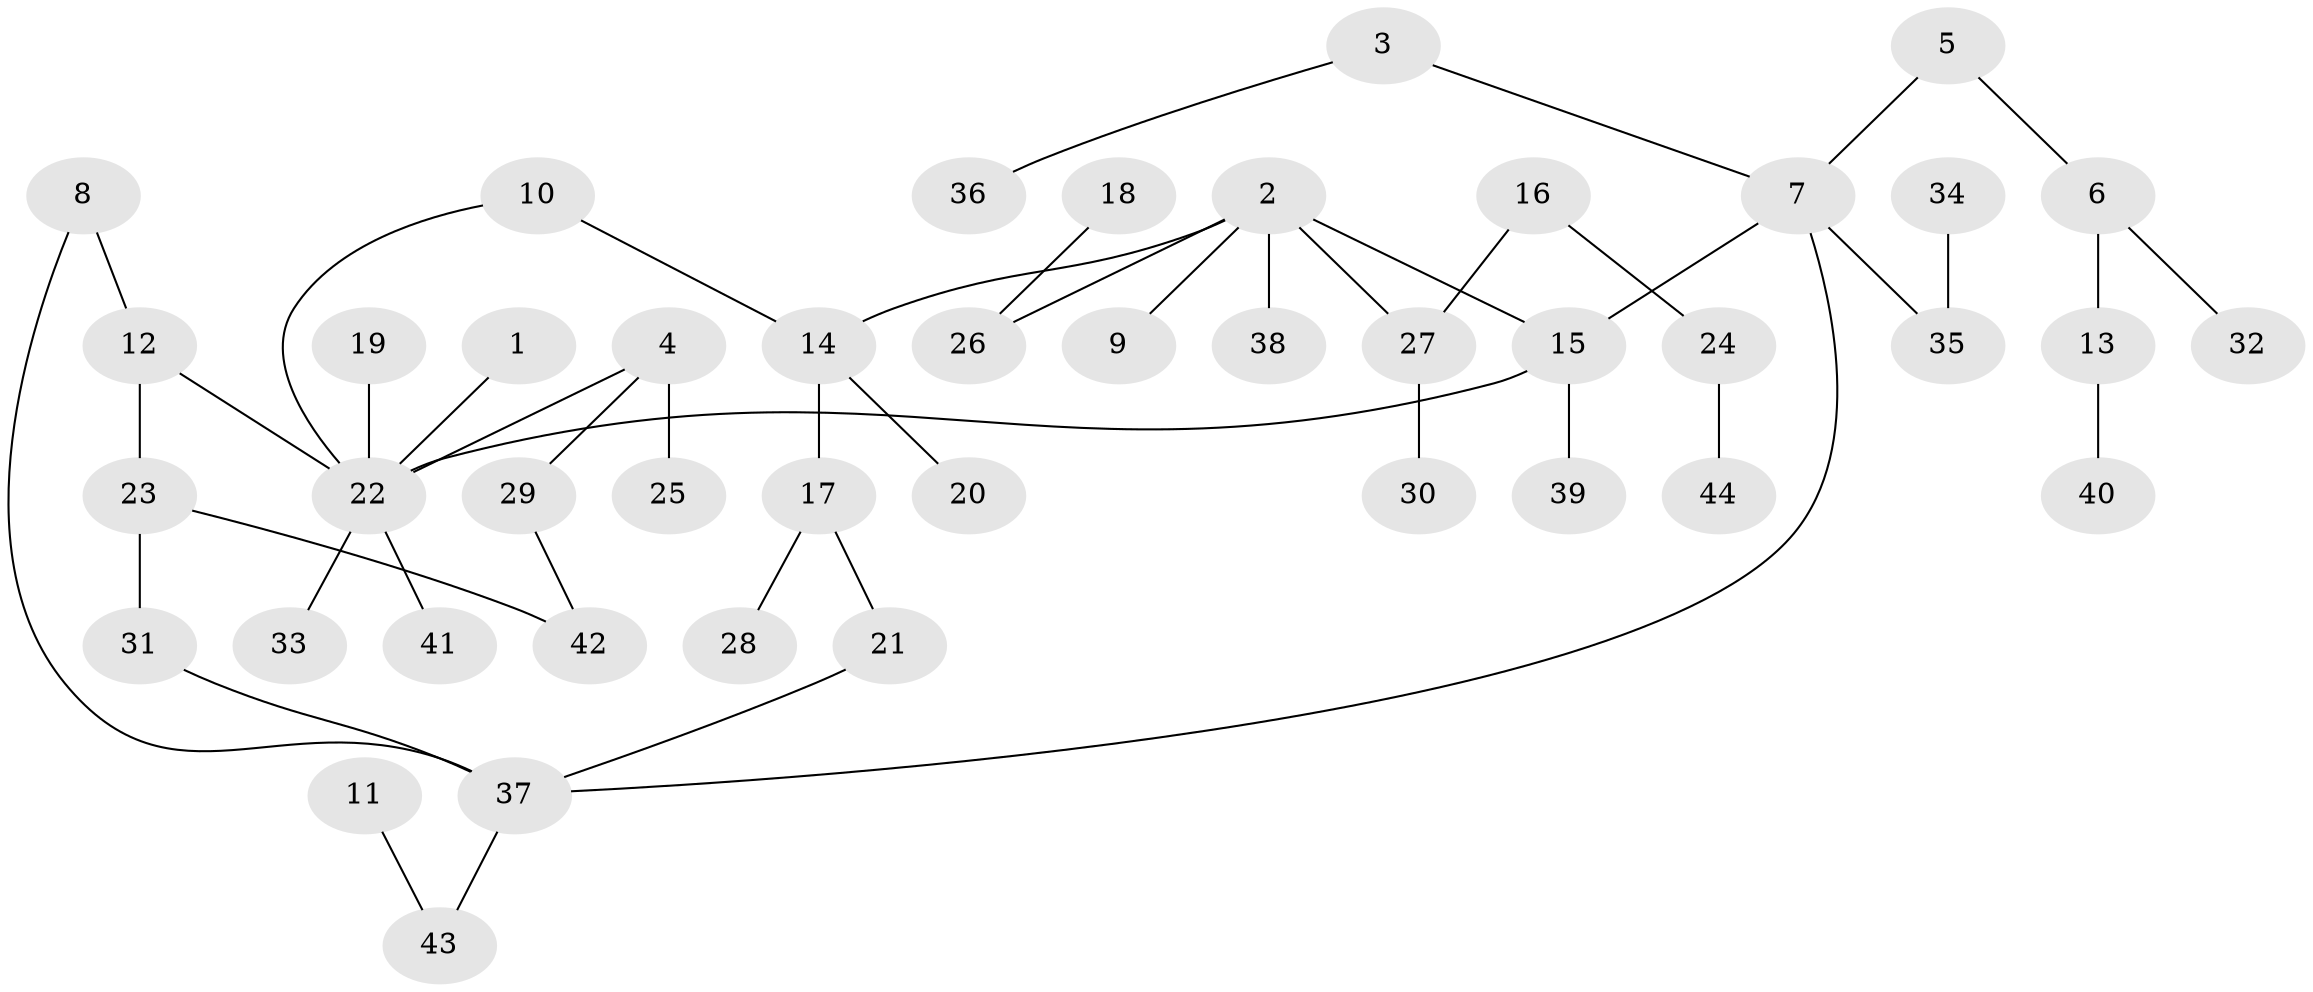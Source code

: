 // original degree distribution, {6: 0.041666666666666664, 9: 0.013888888888888888, 7: 0.013888888888888888, 3: 0.19444444444444445, 1: 0.4444444444444444, 2: 0.2638888888888889, 4: 0.027777777777777776}
// Generated by graph-tools (version 1.1) at 2025/36/03/04/25 23:36:01]
// undirected, 44 vertices, 48 edges
graph export_dot {
  node [color=gray90,style=filled];
  1;
  2;
  3;
  4;
  5;
  6;
  7;
  8;
  9;
  10;
  11;
  12;
  13;
  14;
  15;
  16;
  17;
  18;
  19;
  20;
  21;
  22;
  23;
  24;
  25;
  26;
  27;
  28;
  29;
  30;
  31;
  32;
  33;
  34;
  35;
  36;
  37;
  38;
  39;
  40;
  41;
  42;
  43;
  44;
  1 -- 22 [weight=1.0];
  2 -- 9 [weight=1.0];
  2 -- 14 [weight=1.0];
  2 -- 15 [weight=1.0];
  2 -- 26 [weight=1.0];
  2 -- 27 [weight=1.0];
  2 -- 38 [weight=1.0];
  3 -- 7 [weight=1.0];
  3 -- 36 [weight=1.0];
  4 -- 22 [weight=1.0];
  4 -- 25 [weight=1.0];
  4 -- 29 [weight=1.0];
  5 -- 6 [weight=1.0];
  5 -- 7 [weight=1.0];
  6 -- 13 [weight=1.0];
  6 -- 32 [weight=1.0];
  7 -- 15 [weight=1.0];
  7 -- 35 [weight=1.0];
  7 -- 37 [weight=1.0];
  8 -- 12 [weight=1.0];
  8 -- 37 [weight=1.0];
  10 -- 14 [weight=1.0];
  10 -- 22 [weight=1.0];
  11 -- 43 [weight=1.0];
  12 -- 22 [weight=1.0];
  12 -- 23 [weight=1.0];
  13 -- 40 [weight=1.0];
  14 -- 17 [weight=1.0];
  14 -- 20 [weight=1.0];
  15 -- 22 [weight=1.0];
  15 -- 39 [weight=2.0];
  16 -- 24 [weight=1.0];
  16 -- 27 [weight=1.0];
  17 -- 21 [weight=1.0];
  17 -- 28 [weight=1.0];
  18 -- 26 [weight=1.0];
  19 -- 22 [weight=1.0];
  21 -- 37 [weight=1.0];
  22 -- 33 [weight=1.0];
  22 -- 41 [weight=1.0];
  23 -- 31 [weight=1.0];
  23 -- 42 [weight=1.0];
  24 -- 44 [weight=1.0];
  27 -- 30 [weight=1.0];
  29 -- 42 [weight=1.0];
  31 -- 37 [weight=1.0];
  34 -- 35 [weight=1.0];
  37 -- 43 [weight=1.0];
}
